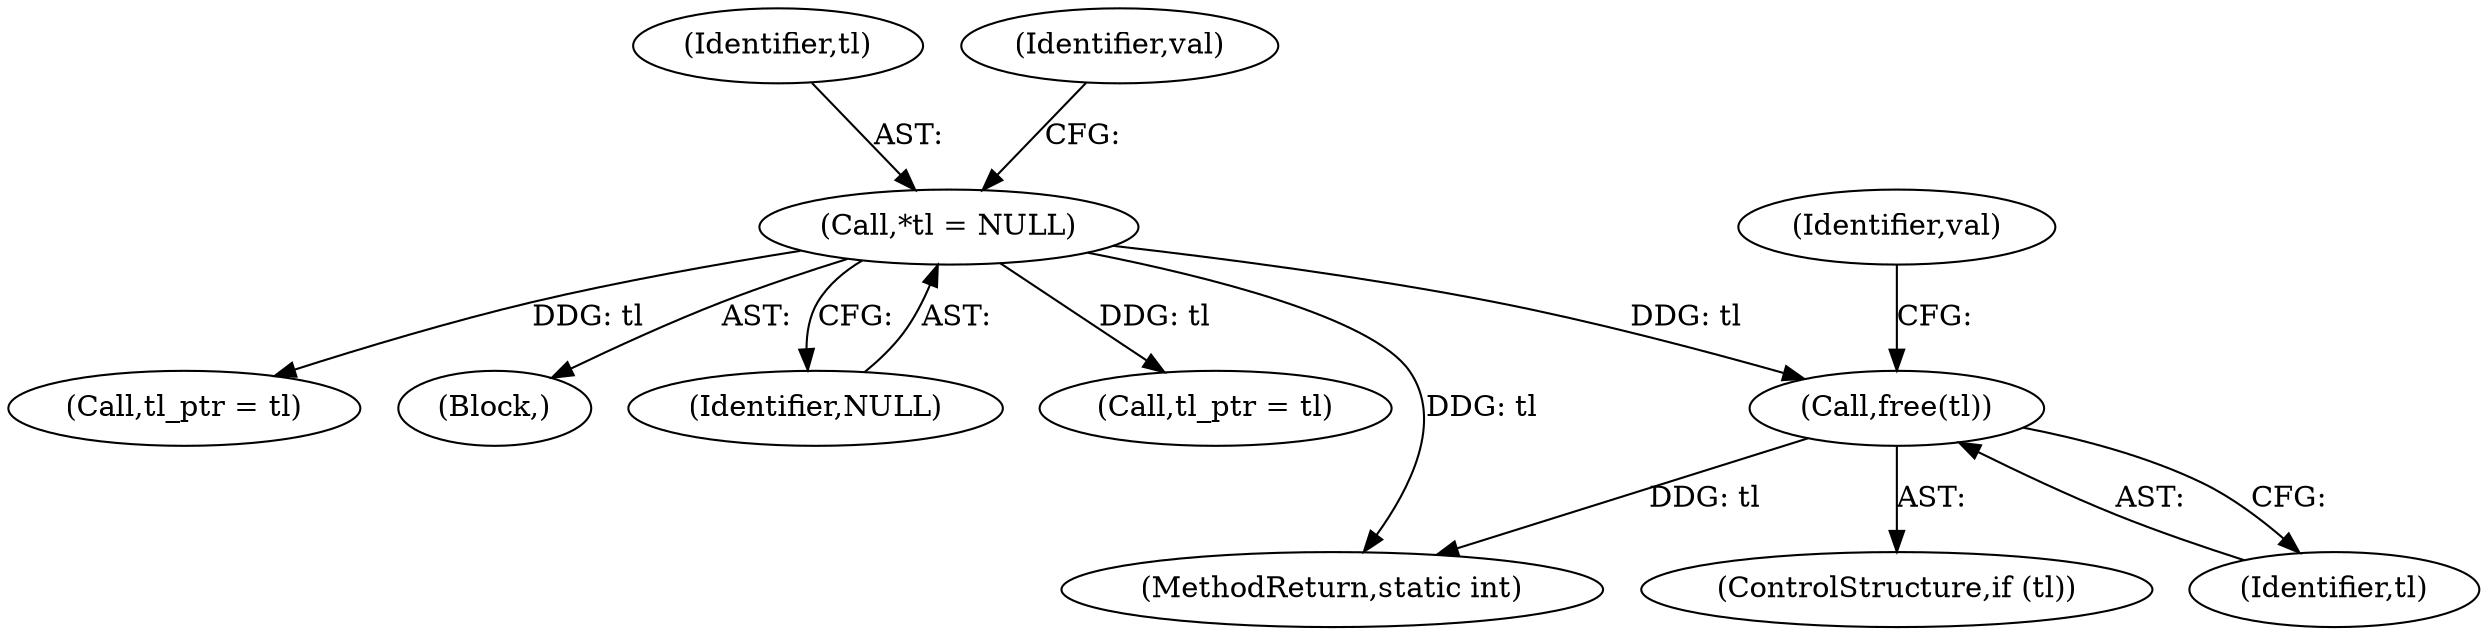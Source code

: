 digraph "0_OpenSC_8fe377e93b4b56060e5bbfb6f3142ceaeca744fa_3@API" {
"1000615" [label="(Call,free(tl))"];
"1000126" [label="(Call,*tl = NULL)"];
"1000618" [label="(Identifier,val)"];
"1000413" [label="(Call,tl_ptr = tl)"];
"1000126" [label="(Call,*tl = NULL)"];
"1000115" [label="(Block,)"];
"1000616" [label="(Identifier,tl)"];
"1000128" [label="(Identifier,NULL)"];
"1000615" [label="(Call,free(tl))"];
"1000613" [label="(ControlStructure,if (tl))"];
"1000127" [label="(Identifier,tl)"];
"1000304" [label="(Call,tl_ptr = tl)"];
"1000627" [label="(MethodReturn,static int)"];
"1000131" [label="(Identifier,val)"];
"1000615" -> "1000613"  [label="AST: "];
"1000615" -> "1000616"  [label="CFG: "];
"1000616" -> "1000615"  [label="AST: "];
"1000618" -> "1000615"  [label="CFG: "];
"1000615" -> "1000627"  [label="DDG: tl"];
"1000126" -> "1000615"  [label="DDG: tl"];
"1000126" -> "1000115"  [label="AST: "];
"1000126" -> "1000128"  [label="CFG: "];
"1000127" -> "1000126"  [label="AST: "];
"1000128" -> "1000126"  [label="AST: "];
"1000131" -> "1000126"  [label="CFG: "];
"1000126" -> "1000627"  [label="DDG: tl"];
"1000126" -> "1000304"  [label="DDG: tl"];
"1000126" -> "1000413"  [label="DDG: tl"];
}
